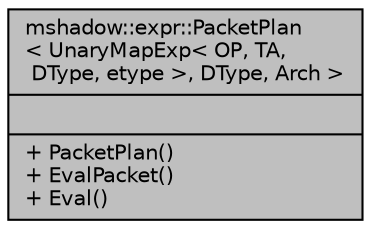 digraph "mshadow::expr::PacketPlan&lt; UnaryMapExp&lt; OP, TA, DType, etype &gt;, DType, Arch &gt;"
{
 // LATEX_PDF_SIZE
  edge [fontname="Helvetica",fontsize="10",labelfontname="Helvetica",labelfontsize="10"];
  node [fontname="Helvetica",fontsize="10",shape=record];
  Node1 [label="{mshadow::expr::PacketPlan\l\< UnaryMapExp\< OP, TA,\l DType, etype \>, DType, Arch \>\n||+ PacketPlan()\l+ EvalPacket()\l+ Eval()\l}",height=0.2,width=0.4,color="black", fillcolor="grey75", style="filled", fontcolor="black",tooltip=" "];
}
